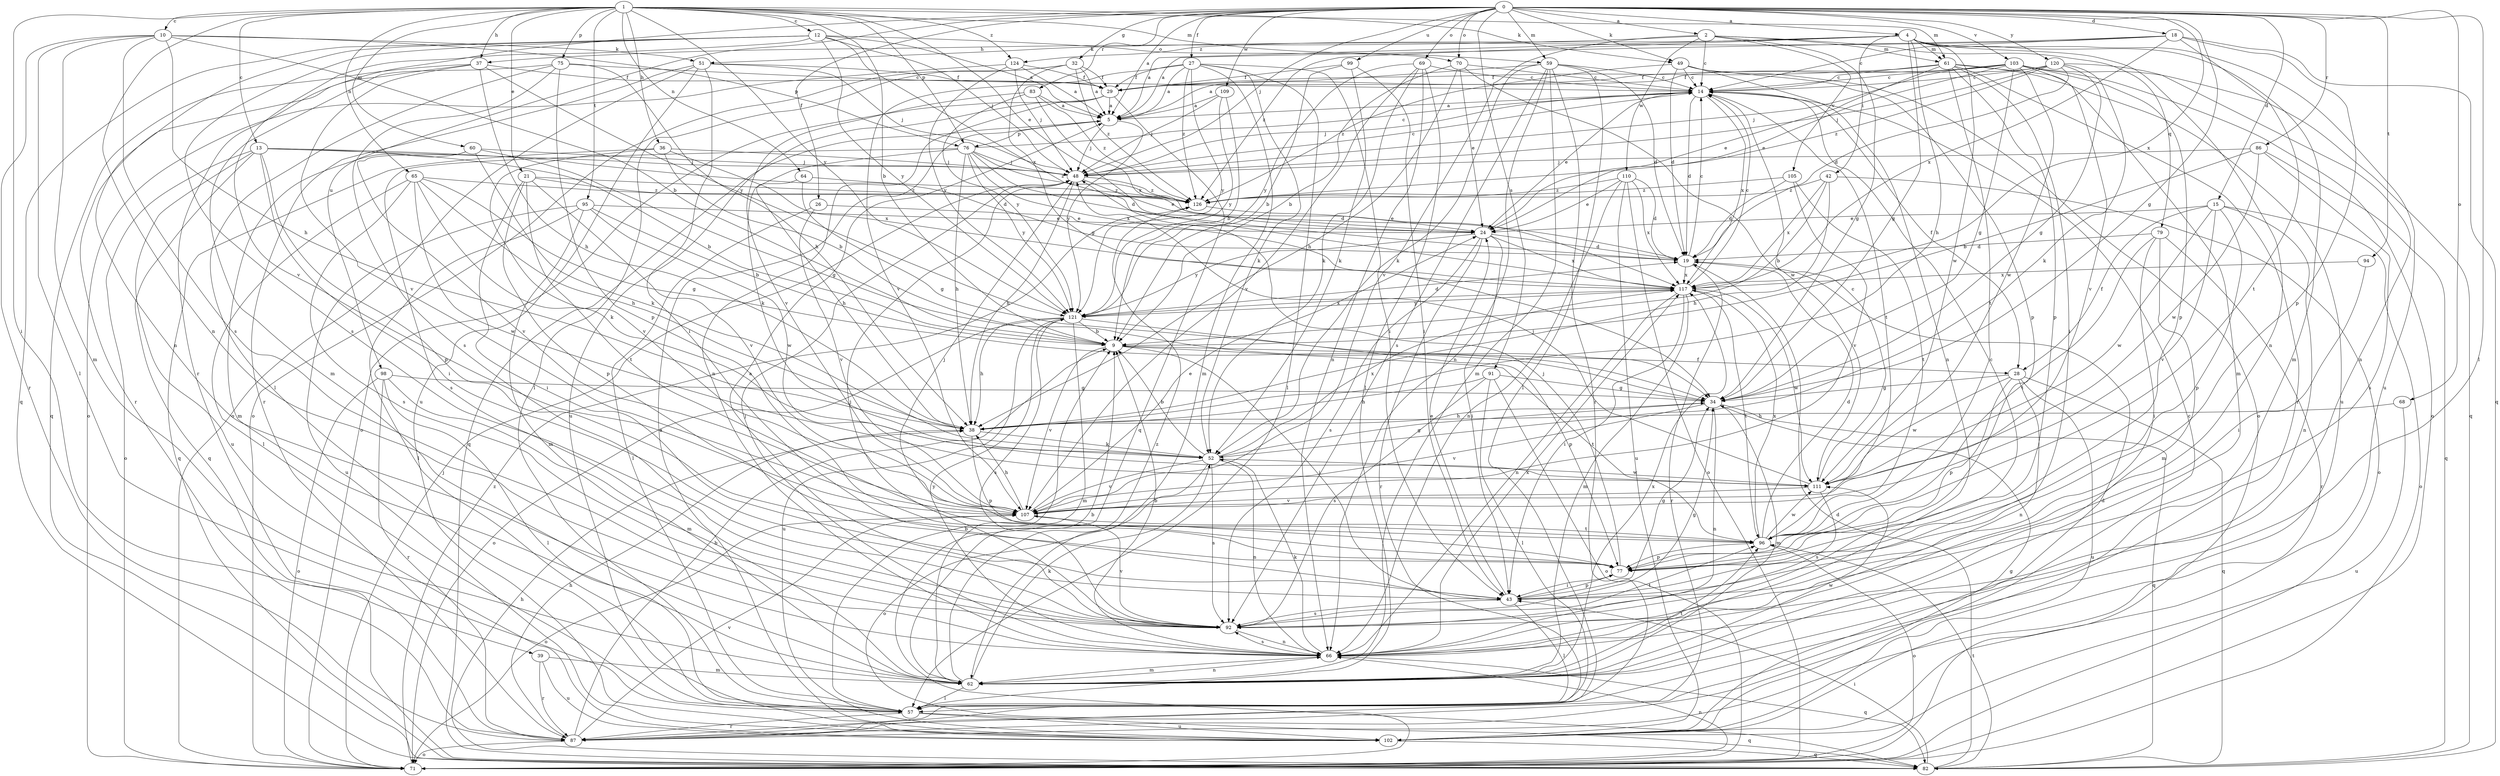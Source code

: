 strict digraph  {
0;
1;
2;
4;
5;
9;
10;
12;
13;
14;
15;
18;
19;
21;
24;
26;
27;
28;
29;
32;
34;
36;
37;
38;
39;
42;
43;
48;
49;
51;
52;
57;
59;
60;
61;
62;
64;
65;
66;
68;
69;
70;
71;
75;
76;
77;
79;
82;
83;
86;
87;
91;
92;
94;
95;
96;
98;
99;
102;
103;
105;
107;
109;
110;
111;
117;
120;
121;
124;
126;
0 -> 2  [label=a];
0 -> 4  [label=a];
0 -> 5  [label=a];
0 -> 15  [label=d];
0 -> 18  [label=d];
0 -> 26  [label=f];
0 -> 27  [label=f];
0 -> 32  [label=g];
0 -> 34  [label=g];
0 -> 48  [label=j];
0 -> 49  [label=k];
0 -> 57  [label=l];
0 -> 59  [label=m];
0 -> 68  [label=o];
0 -> 69  [label=o];
0 -> 70  [label=o];
0 -> 83  [label=r];
0 -> 86  [label=r];
0 -> 87  [label=r];
0 -> 91  [label=s];
0 -> 94  [label=t];
0 -> 98  [label=u];
0 -> 99  [label=u];
0 -> 103  [label=v];
0 -> 109  [label=w];
0 -> 117  [label=x];
0 -> 120  [label=y];
1 -> 9  [label=b];
1 -> 10  [label=c];
1 -> 12  [label=c];
1 -> 13  [label=c];
1 -> 21  [label=e];
1 -> 24  [label=e];
1 -> 36  [label=h];
1 -> 37  [label=h];
1 -> 39  [label=i];
1 -> 49  [label=k];
1 -> 59  [label=m];
1 -> 60  [label=m];
1 -> 61  [label=m];
1 -> 64  [label=n];
1 -> 65  [label=n];
1 -> 66  [label=n];
1 -> 75  [label=p];
1 -> 76  [label=p];
1 -> 95  [label=t];
1 -> 121  [label=y];
1 -> 124  [label=z];
2 -> 14  [label=c];
2 -> 34  [label=g];
2 -> 37  [label=h];
2 -> 61  [label=m];
2 -> 79  [label=q];
2 -> 105  [label=v];
2 -> 107  [label=v];
2 -> 110  [label=w];
4 -> 5  [label=a];
4 -> 34  [label=g];
4 -> 38  [label=h];
4 -> 42  [label=i];
4 -> 61  [label=m];
4 -> 62  [label=m];
4 -> 66  [label=n];
4 -> 102  [label=u];
4 -> 111  [label=w];
4 -> 124  [label=z];
4 -> 126  [label=z];
5 -> 48  [label=j];
5 -> 76  [label=p];
5 -> 82  [label=q];
5 -> 121  [label=y];
9 -> 28  [label=f];
9 -> 43  [label=i];
9 -> 96  [label=t];
9 -> 107  [label=v];
10 -> 9  [label=b];
10 -> 38  [label=h];
10 -> 51  [label=k];
10 -> 57  [label=l];
10 -> 62  [label=m];
10 -> 76  [label=p];
10 -> 87  [label=r];
10 -> 92  [label=s];
12 -> 5  [label=a];
12 -> 48  [label=j];
12 -> 66  [label=n];
12 -> 70  [label=o];
12 -> 82  [label=q];
12 -> 92  [label=s];
12 -> 107  [label=v];
12 -> 117  [label=x];
12 -> 121  [label=y];
13 -> 9  [label=b];
13 -> 19  [label=d];
13 -> 43  [label=i];
13 -> 48  [label=j];
13 -> 71  [label=o];
13 -> 77  [label=p];
13 -> 82  [label=q];
13 -> 102  [label=u];
14 -> 5  [label=a];
14 -> 19  [label=d];
14 -> 24  [label=e];
14 -> 28  [label=f];
14 -> 48  [label=j];
14 -> 96  [label=t];
14 -> 117  [label=x];
15 -> 24  [label=e];
15 -> 28  [label=f];
15 -> 66  [label=n];
15 -> 71  [label=o];
15 -> 77  [label=p];
15 -> 107  [label=v];
15 -> 111  [label=w];
18 -> 5  [label=a];
18 -> 14  [label=c];
18 -> 51  [label=k];
18 -> 77  [label=p];
18 -> 82  [label=q];
18 -> 96  [label=t];
18 -> 117  [label=x];
19 -> 14  [label=c];
19 -> 87  [label=r];
19 -> 117  [label=x];
21 -> 19  [label=d];
21 -> 43  [label=i];
21 -> 77  [label=p];
21 -> 96  [label=t];
21 -> 107  [label=v];
21 -> 126  [label=z];
24 -> 19  [label=d];
24 -> 43  [label=i];
24 -> 87  [label=r];
24 -> 92  [label=s];
24 -> 117  [label=x];
24 -> 121  [label=y];
26 -> 24  [label=e];
26 -> 57  [label=l];
26 -> 107  [label=v];
27 -> 5  [label=a];
27 -> 29  [label=f];
27 -> 43  [label=i];
27 -> 52  [label=k];
27 -> 57  [label=l];
27 -> 62  [label=m];
27 -> 107  [label=v];
27 -> 121  [label=y];
27 -> 126  [label=z];
28 -> 34  [label=g];
28 -> 66  [label=n];
28 -> 77  [label=p];
28 -> 82  [label=q];
28 -> 102  [label=u];
28 -> 111  [label=w];
29 -> 5  [label=a];
29 -> 66  [label=n];
29 -> 71  [label=o];
29 -> 82  [label=q];
29 -> 102  [label=u];
32 -> 5  [label=a];
32 -> 29  [label=f];
32 -> 34  [label=g];
32 -> 57  [label=l];
32 -> 71  [label=o];
32 -> 126  [label=z];
34 -> 38  [label=h];
34 -> 62  [label=m];
34 -> 66  [label=n];
34 -> 82  [label=q];
34 -> 107  [label=v];
36 -> 9  [label=b];
36 -> 48  [label=j];
36 -> 82  [label=q];
36 -> 107  [label=v];
36 -> 117  [label=x];
37 -> 29  [label=f];
37 -> 38  [label=h];
37 -> 82  [label=q];
37 -> 87  [label=r];
37 -> 107  [label=v];
37 -> 121  [label=y];
38 -> 52  [label=k];
38 -> 77  [label=p];
39 -> 62  [label=m];
39 -> 87  [label=r];
39 -> 102  [label=u];
42 -> 9  [label=b];
42 -> 38  [label=h];
42 -> 71  [label=o];
42 -> 117  [label=x];
42 -> 126  [label=z];
43 -> 24  [label=e];
43 -> 34  [label=g];
43 -> 57  [label=l];
43 -> 77  [label=p];
43 -> 92  [label=s];
48 -> 14  [label=c];
48 -> 24  [label=e];
48 -> 38  [label=h];
48 -> 126  [label=z];
49 -> 14  [label=c];
49 -> 19  [label=d];
49 -> 66  [label=n];
49 -> 71  [label=o];
49 -> 77  [label=p];
49 -> 126  [label=z];
51 -> 29  [label=f];
51 -> 43  [label=i];
51 -> 48  [label=j];
51 -> 71  [label=o];
51 -> 87  [label=r];
51 -> 102  [label=u];
52 -> 9  [label=b];
52 -> 34  [label=g];
52 -> 66  [label=n];
52 -> 71  [label=o];
52 -> 92  [label=s];
52 -> 107  [label=v];
52 -> 111  [label=w];
52 -> 117  [label=x];
57 -> 9  [label=b];
57 -> 82  [label=q];
57 -> 87  [label=r];
57 -> 102  [label=u];
59 -> 5  [label=a];
59 -> 14  [label=c];
59 -> 19  [label=d];
59 -> 52  [label=k];
59 -> 57  [label=l];
59 -> 62  [label=m];
59 -> 66  [label=n];
59 -> 87  [label=r];
59 -> 92  [label=s];
60 -> 34  [label=g];
60 -> 48  [label=j];
60 -> 52  [label=k];
60 -> 62  [label=m];
60 -> 107  [label=v];
61 -> 14  [label=c];
61 -> 24  [label=e];
61 -> 29  [label=f];
61 -> 43  [label=i];
61 -> 62  [label=m];
61 -> 77  [label=p];
61 -> 87  [label=r];
61 -> 96  [label=t];
61 -> 102  [label=u];
62 -> 9  [label=b];
62 -> 52  [label=k];
62 -> 57  [label=l];
62 -> 66  [label=n];
62 -> 96  [label=t];
62 -> 111  [label=w];
62 -> 117  [label=x];
62 -> 126  [label=z];
64 -> 34  [label=g];
64 -> 38  [label=h];
64 -> 126  [label=z];
65 -> 34  [label=g];
65 -> 38  [label=h];
65 -> 52  [label=k];
65 -> 57  [label=l];
65 -> 92  [label=s];
65 -> 111  [label=w];
65 -> 126  [label=z];
66 -> 9  [label=b];
66 -> 48  [label=j];
66 -> 52  [label=k];
66 -> 62  [label=m];
66 -> 82  [label=q];
66 -> 92  [label=s];
66 -> 117  [label=x];
66 -> 121  [label=y];
68 -> 38  [label=h];
68 -> 102  [label=u];
69 -> 14  [label=c];
69 -> 52  [label=k];
69 -> 57  [label=l];
69 -> 66  [label=n];
69 -> 107  [label=v];
69 -> 121  [label=y];
70 -> 9  [label=b];
70 -> 14  [label=c];
70 -> 24  [label=e];
70 -> 38  [label=h];
70 -> 111  [label=w];
71 -> 48  [label=j];
71 -> 66  [label=n];
71 -> 126  [label=z];
75 -> 14  [label=c];
75 -> 38  [label=h];
75 -> 57  [label=l];
75 -> 62  [label=m];
75 -> 77  [label=p];
75 -> 92  [label=s];
76 -> 14  [label=c];
76 -> 19  [label=d];
76 -> 38  [label=h];
76 -> 48  [label=j];
76 -> 52  [label=k];
76 -> 92  [label=s];
76 -> 117  [label=x];
76 -> 121  [label=y];
76 -> 126  [label=z];
77 -> 43  [label=i];
77 -> 48  [label=j];
79 -> 19  [label=d];
79 -> 43  [label=i];
79 -> 62  [label=m];
79 -> 87  [label=r];
79 -> 96  [label=t];
82 -> 19  [label=d];
82 -> 38  [label=h];
82 -> 43  [label=i];
82 -> 96  [label=t];
83 -> 5  [label=a];
83 -> 107  [label=v];
83 -> 117  [label=x];
83 -> 121  [label=y];
83 -> 126  [label=z];
86 -> 9  [label=b];
86 -> 48  [label=j];
86 -> 82  [label=q];
86 -> 92  [label=s];
86 -> 111  [label=w];
87 -> 9  [label=b];
87 -> 14  [label=c];
87 -> 38  [label=h];
87 -> 71  [label=o];
87 -> 107  [label=v];
91 -> 34  [label=g];
91 -> 38  [label=h];
91 -> 57  [label=l];
91 -> 71  [label=o];
91 -> 92  [label=s];
92 -> 5  [label=a];
92 -> 14  [label=c];
92 -> 34  [label=g];
92 -> 48  [label=j];
92 -> 66  [label=n];
92 -> 96  [label=t];
92 -> 107  [label=v];
94 -> 43  [label=i];
94 -> 117  [label=x];
95 -> 9  [label=b];
95 -> 24  [label=e];
95 -> 57  [label=l];
95 -> 62  [label=m];
95 -> 102  [label=u];
95 -> 111  [label=w];
96 -> 19  [label=d];
96 -> 48  [label=j];
96 -> 71  [label=o];
96 -> 77  [label=p];
96 -> 111  [label=w];
96 -> 117  [label=x];
98 -> 34  [label=g];
98 -> 57  [label=l];
98 -> 62  [label=m];
98 -> 71  [label=o];
98 -> 87  [label=r];
99 -> 9  [label=b];
99 -> 29  [label=f];
99 -> 43  [label=i];
99 -> 52  [label=k];
102 -> 5  [label=a];
102 -> 19  [label=d];
102 -> 34  [label=g];
102 -> 82  [label=q];
103 -> 14  [label=c];
103 -> 24  [label=e];
103 -> 29  [label=f];
103 -> 34  [label=g];
103 -> 48  [label=j];
103 -> 71  [label=o];
103 -> 77  [label=p];
103 -> 82  [label=q];
103 -> 107  [label=v];
103 -> 111  [label=w];
105 -> 19  [label=d];
105 -> 96  [label=t];
105 -> 107  [label=v];
105 -> 126  [label=z];
107 -> 24  [label=e];
107 -> 38  [label=h];
107 -> 71  [label=o];
107 -> 96  [label=t];
109 -> 5  [label=a];
109 -> 9  [label=b];
109 -> 48  [label=j];
109 -> 121  [label=y];
110 -> 19  [label=d];
110 -> 24  [label=e];
110 -> 66  [label=n];
110 -> 71  [label=o];
110 -> 102  [label=u];
110 -> 117  [label=x];
110 -> 126  [label=z];
111 -> 14  [label=c];
111 -> 48  [label=j];
111 -> 92  [label=s];
111 -> 107  [label=v];
117 -> 14  [label=c];
117 -> 43  [label=i];
117 -> 62  [label=m];
117 -> 66  [label=n];
117 -> 96  [label=t];
117 -> 111  [label=w];
117 -> 121  [label=y];
120 -> 14  [label=c];
120 -> 19  [label=d];
120 -> 29  [label=f];
120 -> 34  [label=g];
120 -> 48  [label=j];
120 -> 52  [label=k];
120 -> 66  [label=n];
120 -> 126  [label=z];
121 -> 9  [label=b];
121 -> 19  [label=d];
121 -> 38  [label=h];
121 -> 62  [label=m];
121 -> 71  [label=o];
121 -> 77  [label=p];
121 -> 92  [label=s];
121 -> 102  [label=u];
121 -> 117  [label=x];
124 -> 5  [label=a];
124 -> 29  [label=f];
124 -> 48  [label=j];
124 -> 71  [label=o];
124 -> 121  [label=y];
126 -> 24  [label=e];
}
